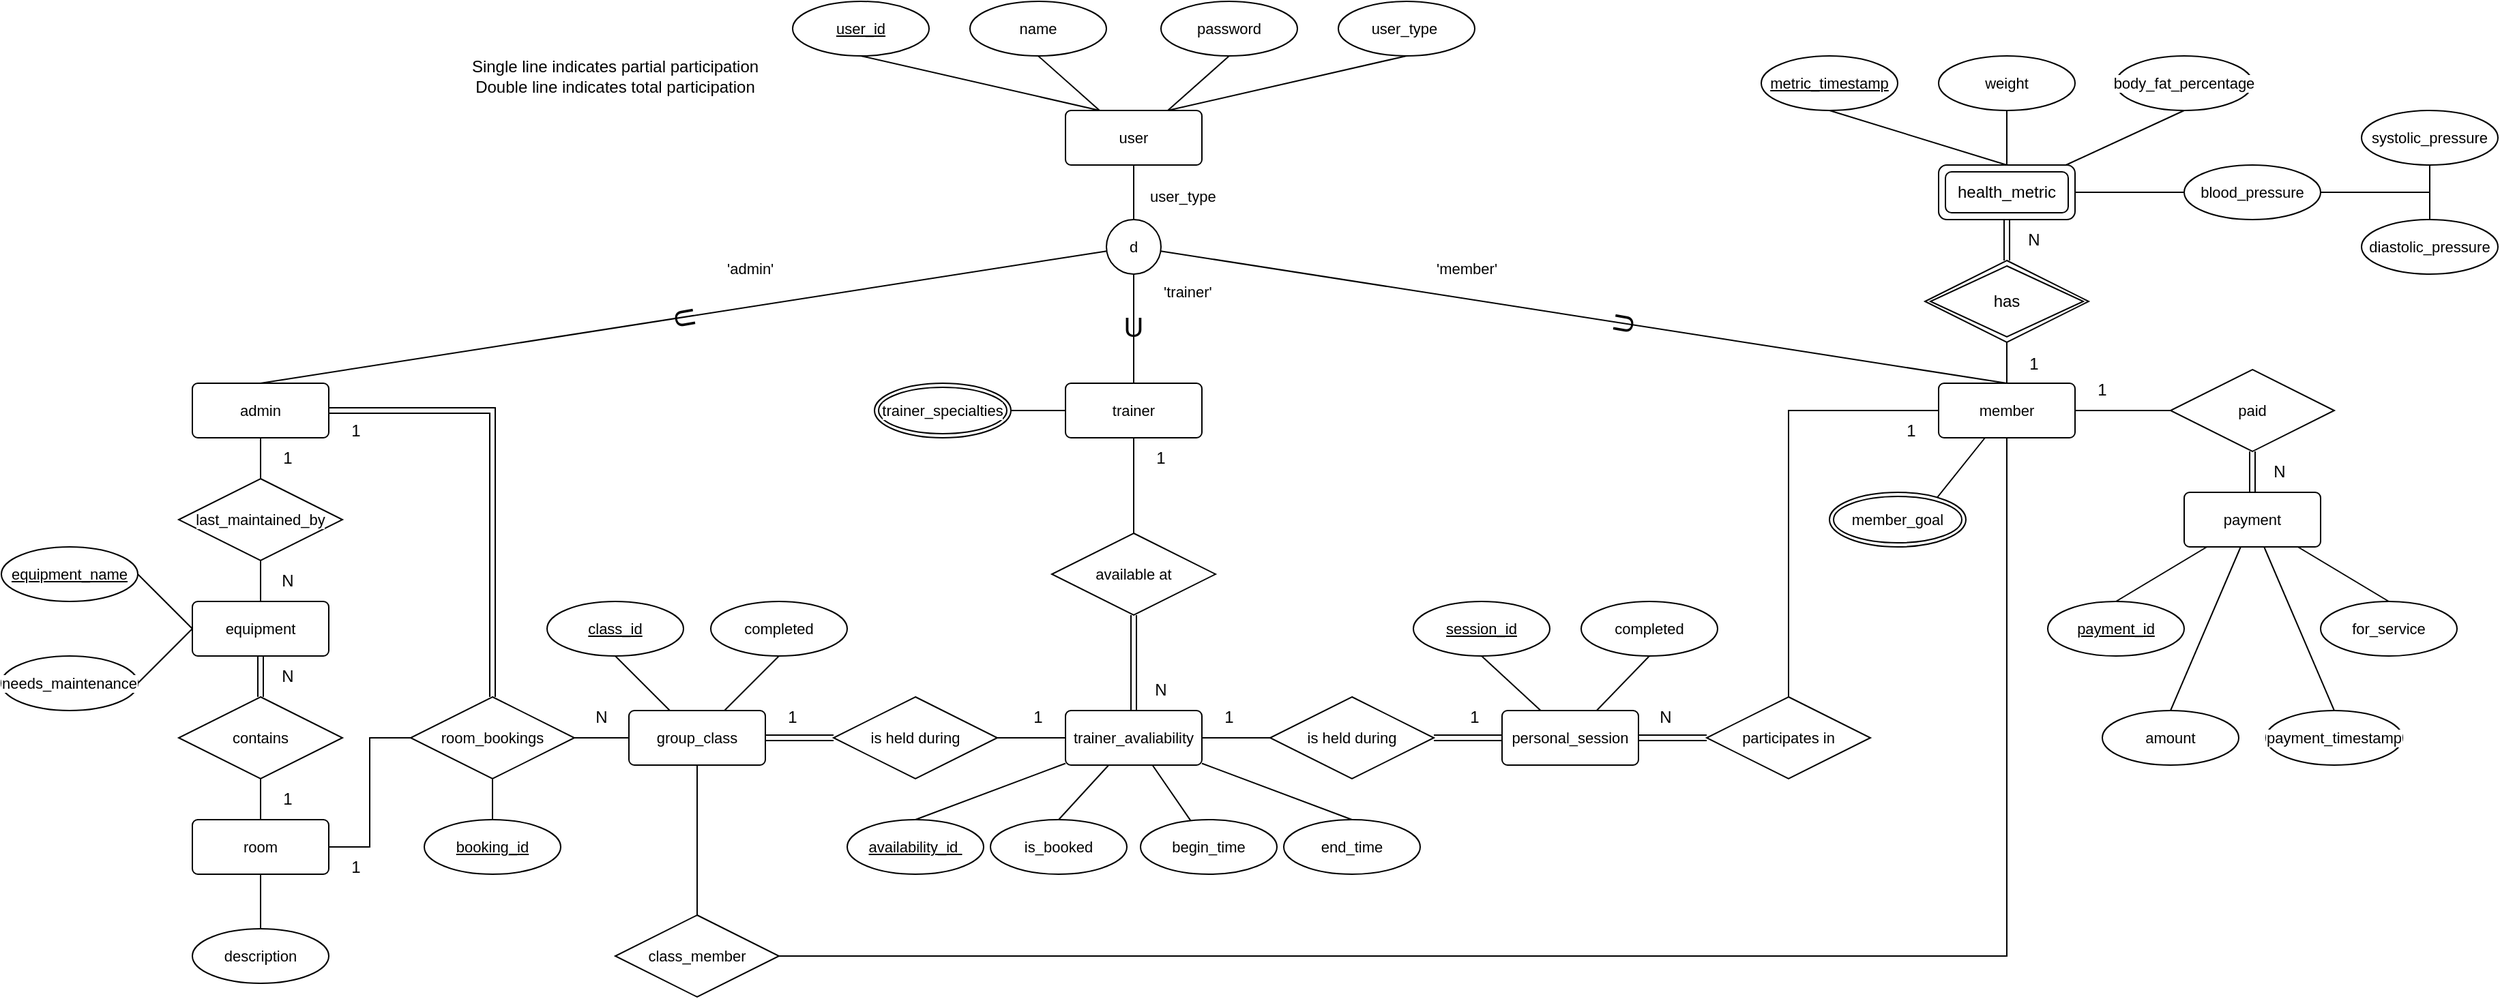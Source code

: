 <mxfile version="24.0.7" type="device">
  <diagram name="Page-1" id="jqLq2-6ZPnOcwyCZR-gv">
    <mxGraphModel dx="1395" dy="891" grid="1" gridSize="10" guides="1" tooltips="1" connect="1" arrows="1" fold="1" page="1" pageScale="1" pageWidth="850" pageHeight="1100" math="0" shadow="0">
      <root>
        <mxCell id="0" />
        <mxCell id="1" parent="0" />
        <mxCell id="Nb1hBGF-NMoUB1KHvelU-2" style="rounded=0;orthogonalLoop=1;jettySize=auto;html=1;endArrow=none;endFill=0;exitX=0.25;exitY=0;exitDx=0;exitDy=0;entryX=0.5;entryY=1;entryDx=0;entryDy=0;" parent="1" source="Nb1hBGF-NMoUB1KHvelU-13" target="Nb1hBGF-NMoUB1KHvelU-5" edge="1">
          <mxGeometry relative="1" as="geometry">
            <mxPoint x="160" y="40" as="targetPoint" />
            <mxPoint x="275" y="80" as="sourcePoint" />
          </mxGeometry>
        </mxCell>
        <mxCell id="Nb1hBGF-NMoUB1KHvelU-3" style="edgeStyle=none;rounded=0;orthogonalLoop=1;jettySize=auto;html=1;strokeColor=default;align=center;verticalAlign=middle;fontFamily=Helvetica;fontSize=11;fontColor=default;labelBackgroundColor=default;endArrow=none;endFill=0;entryX=0.5;entryY=1;entryDx=0;entryDy=0;exitX=0.25;exitY=0;exitDx=0;exitDy=0;" parent="1" source="Nb1hBGF-NMoUB1KHvelU-13" target="Nb1hBGF-NMoUB1KHvelU-7" edge="1">
          <mxGeometry relative="1" as="geometry">
            <mxPoint x="240" y="40" as="targetPoint" />
            <mxPoint x="275" y="80" as="sourcePoint" />
          </mxGeometry>
        </mxCell>
        <mxCell id="Nb1hBGF-NMoUB1KHvelU-4" style="edgeStyle=none;rounded=0;orthogonalLoop=1;jettySize=auto;html=1;exitX=0.75;exitY=0;exitDx=0;exitDy=0;strokeColor=default;align=center;verticalAlign=middle;fontFamily=Helvetica;fontSize=11;fontColor=default;labelBackgroundColor=default;endArrow=none;endFill=0;entryX=0.5;entryY=1;entryDx=0;entryDy=0;" parent="1" source="Nb1hBGF-NMoUB1KHvelU-13" target="Nb1hBGF-NMoUB1KHvelU-6" edge="1">
          <mxGeometry relative="1" as="geometry">
            <mxPoint x="400" y="40" as="targetPoint" />
            <mxPoint x="325" y="80" as="sourcePoint" />
          </mxGeometry>
        </mxCell>
        <mxCell id="Nb1hBGF-NMoUB1KHvelU-9" style="edgeStyle=none;rounded=0;orthogonalLoop=1;jettySize=auto;html=1;entryX=0.5;entryY=1;entryDx=0;entryDy=0;strokeColor=default;align=center;verticalAlign=middle;fontFamily=Helvetica;fontSize=11;fontColor=default;labelBackgroundColor=default;endArrow=none;endFill=0;exitX=0.75;exitY=0;exitDx=0;exitDy=0;" parent="1" source="Nb1hBGF-NMoUB1KHvelU-13" target="Nb1hBGF-NMoUB1KHvelU-8" edge="1">
          <mxGeometry relative="1" as="geometry">
            <mxPoint x="325" y="80" as="sourcePoint" />
          </mxGeometry>
        </mxCell>
        <mxCell id="Nb1hBGF-NMoUB1KHvelU-10" style="edgeStyle=none;rounded=0;orthogonalLoop=1;jettySize=auto;html=1;strokeColor=default;align=center;verticalAlign=middle;fontFamily=Helvetica;fontSize=11;fontColor=default;labelBackgroundColor=default;endArrow=none;endFill=0;" parent="1" edge="1">
          <mxGeometry relative="1" as="geometry">
            <mxPoint x="300" y="160" as="targetPoint" />
            <mxPoint x="300" y="120" as="sourcePoint" />
          </mxGeometry>
        </mxCell>
        <mxCell id="Nb1hBGF-NMoUB1KHvelU-5" value="user_id" style="ellipse;whiteSpace=wrap;html=1;align=center;fontStyle=4;fontFamily=Helvetica;fontSize=11;fontColor=default;labelBackgroundColor=default;" parent="1" vertex="1">
          <mxGeometry x="50" width="100" height="40" as="geometry" />
        </mxCell>
        <mxCell id="Nb1hBGF-NMoUB1KHvelU-6" value="user_type&amp;nbsp;" style="ellipse;whiteSpace=wrap;html=1;align=center;fontFamily=Helvetica;fontSize=11;fontColor=default;labelBackgroundColor=default;" parent="1" vertex="1">
          <mxGeometry x="450" width="100" height="40" as="geometry" />
        </mxCell>
        <mxCell id="Nb1hBGF-NMoUB1KHvelU-7" value="name" style="ellipse;whiteSpace=wrap;html=1;align=center;fontFamily=Helvetica;fontSize=11;fontColor=default;labelBackgroundColor=default;" parent="1" vertex="1">
          <mxGeometry x="180" width="100" height="40" as="geometry" />
        </mxCell>
        <mxCell id="Nb1hBGF-NMoUB1KHvelU-8" value="password" style="ellipse;whiteSpace=wrap;html=1;align=center;fontFamily=Helvetica;fontSize=11;fontColor=default;labelBackgroundColor=default;" parent="1" vertex="1">
          <mxGeometry x="320" width="100" height="40" as="geometry" />
        </mxCell>
        <mxCell id="Nb1hBGF-NMoUB1KHvelU-18" style="edgeStyle=none;rounded=0;orthogonalLoop=1;jettySize=auto;html=1;entryX=0.5;entryY=0;entryDx=0;entryDy=0;strokeColor=default;align=center;verticalAlign=middle;fontFamily=Helvetica;fontSize=11;fontColor=default;labelBackgroundColor=default;endArrow=none;endFill=0;" parent="1" source="Nb1hBGF-NMoUB1KHvelU-11" target="Nb1hBGF-NMoUB1KHvelU-16" edge="1">
          <mxGeometry relative="1" as="geometry" />
        </mxCell>
        <mxCell id="Nb1hBGF-NMoUB1KHvelU-19" style="edgeStyle=none;rounded=0;orthogonalLoop=1;jettySize=auto;html=1;entryX=0.5;entryY=0;entryDx=0;entryDy=0;strokeColor=default;align=center;verticalAlign=middle;fontFamily=Helvetica;fontSize=11;fontColor=default;labelBackgroundColor=default;endArrow=none;endFill=0;" parent="1" source="Nb1hBGF-NMoUB1KHvelU-11" target="Nb1hBGF-NMoUB1KHvelU-17" edge="1">
          <mxGeometry relative="1" as="geometry" />
        </mxCell>
        <mxCell id="Nb1hBGF-NMoUB1KHvelU-20" style="edgeStyle=none;rounded=0;orthogonalLoop=1;jettySize=auto;html=1;entryX=0.5;entryY=0;entryDx=0;entryDy=0;strokeColor=default;align=center;verticalAlign=middle;fontFamily=Helvetica;fontSize=11;fontColor=default;labelBackgroundColor=default;endArrow=none;endFill=0;" parent="1" source="Nb1hBGF-NMoUB1KHvelU-11" target="Nb1hBGF-NMoUB1KHvelU-15" edge="1">
          <mxGeometry relative="1" as="geometry" />
        </mxCell>
        <mxCell id="Nb1hBGF-NMoUB1KHvelU-11" value="d" style="ellipse;whiteSpace=wrap;html=1;aspect=fixed;fontFamily=Helvetica;fontSize=11;fontColor=default;labelBackgroundColor=default;" parent="1" vertex="1">
          <mxGeometry x="280" y="160" width="40" height="40" as="geometry" />
        </mxCell>
        <mxCell id="Nb1hBGF-NMoUB1KHvelU-12" value="&lt;span style=&quot;color: rgb(0, 0, 0); font-family: Helvetica; font-size: 11px; font-style: normal; font-variant-ligatures: normal; font-variant-caps: normal; font-weight: 400; letter-spacing: normal; orphans: 2; text-align: center; text-indent: 0px; text-transform: none; widows: 2; word-spacing: 0px; -webkit-text-stroke-width: 0px; white-space: normal; background-color: rgb(255, 255, 255); text-decoration-thickness: initial; text-decoration-style: initial; text-decoration-color: initial; display: inline !important; float: none;&quot;&gt;user_type&amp;nbsp;&lt;/span&gt;" style="text;whiteSpace=wrap;html=1;fontFamily=Helvetica;fontSize=11;fontColor=default;labelBackgroundColor=default;" parent="1" vertex="1">
          <mxGeometry x="310" y="130" width="60" height="20" as="geometry" />
        </mxCell>
        <mxCell id="Nb1hBGF-NMoUB1KHvelU-13" value="user" style="rounded=1;arcSize=10;whiteSpace=wrap;html=1;align=center;fontFamily=Helvetica;fontSize=11;fontColor=default;labelBackgroundColor=default;" parent="1" vertex="1">
          <mxGeometry x="250" y="80" width="100" height="40" as="geometry" />
        </mxCell>
        <mxCell id="Nb1hBGF-NMoUB1KHvelU-49" style="edgeStyle=none;rounded=0;orthogonalLoop=1;jettySize=auto;html=1;entryX=0.5;entryY=0;entryDx=0;entryDy=0;strokeColor=default;align=center;verticalAlign=middle;fontFamily=Helvetica;fontSize=11;fontColor=default;labelBackgroundColor=default;endArrow=none;endFill=0;" parent="1" source="Nb1hBGF-NMoUB1KHvelU-15" target="Nb1hBGF-NMoUB1KHvelU-47" edge="1">
          <mxGeometry relative="1" as="geometry" />
        </mxCell>
        <mxCell id="G8Z8dAApgUddCqCK2hk4-34" style="edgeStyle=orthogonalEdgeStyle;rounded=0;orthogonalLoop=1;jettySize=auto;html=1;entryX=0.5;entryY=0;entryDx=0;entryDy=0;endArrow=none;endFill=0;shape=link;" edge="1" parent="1" source="Nb1hBGF-NMoUB1KHvelU-15" target="Nb1hBGF-NMoUB1KHvelU-74">
          <mxGeometry relative="1" as="geometry" />
        </mxCell>
        <mxCell id="Nb1hBGF-NMoUB1KHvelU-15" value="admin" style="rounded=1;arcSize=10;whiteSpace=wrap;html=1;align=center;fontFamily=Helvetica;fontSize=11;fontColor=default;labelBackgroundColor=default;" parent="1" vertex="1">
          <mxGeometry x="-390" y="280" width="100" height="40" as="geometry" />
        </mxCell>
        <mxCell id="Nb1hBGF-NMoUB1KHvelU-31" style="edgeStyle=none;rounded=0;orthogonalLoop=1;jettySize=auto;html=1;strokeColor=default;align=center;verticalAlign=middle;fontFamily=Helvetica;fontSize=11;fontColor=default;labelBackgroundColor=default;endArrow=none;endFill=0;entryX=1;entryY=0.5;entryDx=0;entryDy=0;" parent="1" source="Nb1hBGF-NMoUB1KHvelU-16" target="Nb1hBGF-NMoUB1KHvelU-34" edge="1">
          <mxGeometry relative="1" as="geometry">
            <mxPoint x="240" y="360" as="targetPoint" />
          </mxGeometry>
        </mxCell>
        <mxCell id="Nb1hBGF-NMoUB1KHvelU-52" style="edgeStyle=none;rounded=0;orthogonalLoop=1;jettySize=auto;html=1;entryX=0.5;entryY=0;entryDx=0;entryDy=0;strokeColor=default;align=center;verticalAlign=middle;fontFamily=Helvetica;fontSize=11;fontColor=default;labelBackgroundColor=default;endArrow=none;endFill=0;" parent="1" source="Nb1hBGF-NMoUB1KHvelU-16" target="Nb1hBGF-NMoUB1KHvelU-51" edge="1">
          <mxGeometry relative="1" as="geometry" />
        </mxCell>
        <mxCell id="Nb1hBGF-NMoUB1KHvelU-16" value="trainer" style="rounded=1;arcSize=10;whiteSpace=wrap;html=1;align=center;fontFamily=Helvetica;fontSize=11;fontColor=default;labelBackgroundColor=default;" parent="1" vertex="1">
          <mxGeometry x="250" y="280" width="100" height="40" as="geometry" />
        </mxCell>
        <mxCell id="Nb1hBGF-NMoUB1KHvelU-36" style="edgeStyle=none;rounded=0;orthogonalLoop=1;jettySize=auto;html=1;entryX=0.5;entryY=1;entryDx=0;entryDy=0;strokeColor=default;align=center;verticalAlign=middle;fontFamily=Helvetica;fontSize=11;fontColor=default;labelBackgroundColor=default;endArrow=none;endFill=0;" parent="1" source="Nb1hBGF-NMoUB1KHvelU-17" target="Nb1hBGF-NMoUB1KHvelU-35" edge="1">
          <mxGeometry relative="1" as="geometry" />
        </mxCell>
        <mxCell id="Ia7JiegqEmYcbCCpeCiK-2" style="edgeStyle=orthogonalEdgeStyle;rounded=0;orthogonalLoop=1;jettySize=auto;html=1;entryX=0;entryY=0.5;entryDx=0;entryDy=0;endArrow=none;endFill=0;" parent="1" source="Nb1hBGF-NMoUB1KHvelU-17" target="Ia7JiegqEmYcbCCpeCiK-1" edge="1">
          <mxGeometry relative="1" as="geometry" />
        </mxCell>
        <mxCell id="G8Z8dAApgUddCqCK2hk4-2" value="" style="edgeStyle=orthogonalEdgeStyle;rounded=0;orthogonalLoop=1;jettySize=auto;html=1;endArrow=none;endFill=0;" edge="1" parent="1" source="Nb1hBGF-NMoUB1KHvelU-17" target="G8Z8dAApgUddCqCK2hk4-1">
          <mxGeometry relative="1" as="geometry" />
        </mxCell>
        <mxCell id="Nb1hBGF-NMoUB1KHvelU-17" value="member" style="rounded=1;arcSize=10;whiteSpace=wrap;html=1;align=center;fontFamily=Helvetica;fontSize=11;fontColor=default;labelBackgroundColor=default;" parent="1" vertex="1">
          <mxGeometry x="890" y="280" width="100" height="40" as="geometry" />
        </mxCell>
        <mxCell id="Nb1hBGF-NMoUB1KHvelU-23" value="&lt;font style=&quot;font-size: 20px;&quot;&gt;U&lt;/font&gt;" style="text;html=1;align=center;verticalAlign=middle;whiteSpace=wrap;rounded=0;fontFamily=Helvetica;fontSize=11;fontColor=default;labelBackgroundColor=none;rotation=80;" parent="1" vertex="1">
          <mxGeometry x="-58" y="217" width="60" height="30" as="geometry" />
        </mxCell>
        <mxCell id="Nb1hBGF-NMoUB1KHvelU-25" value="&lt;font style=&quot;font-size: 20px;&quot;&gt;U&lt;/font&gt;" style="text;html=1;align=center;verticalAlign=middle;whiteSpace=wrap;rounded=0;fontFamily=Helvetica;fontSize=11;fontColor=default;labelBackgroundColor=none;rotation=-80;" parent="1" vertex="1">
          <mxGeometry x="628" y="221" width="60" height="30" as="geometry" />
        </mxCell>
        <mxCell id="Nb1hBGF-NMoUB1KHvelU-26" value="&lt;font style=&quot;font-size: 20px;&quot;&gt;U&lt;/font&gt;" style="text;html=1;align=center;verticalAlign=middle;whiteSpace=wrap;rounded=0;fontFamily=Helvetica;fontSize=11;fontColor=default;labelBackgroundColor=none;rotation=0;" parent="1" vertex="1">
          <mxGeometry x="270" y="223" width="60" height="30" as="geometry" />
        </mxCell>
        <mxCell id="Nb1hBGF-NMoUB1KHvelU-28" value="&lt;span style=&quot;color: rgb(0, 0, 0); font-family: Helvetica; font-size: 11px; font-style: normal; font-variant-ligatures: normal; font-variant-caps: normal; font-weight: 400; letter-spacing: normal; orphans: 2; text-align: center; text-indent: 0px; text-transform: none; widows: 2; word-spacing: 0px; -webkit-text-stroke-width: 0px; white-space: normal; background-color: rgb(255, 255, 255); text-decoration-thickness: initial; text-decoration-style: initial; text-decoration-color: initial; display: inline !important; float: none;&quot;&gt;&#39;admin&#39;&lt;/span&gt;" style="text;whiteSpace=wrap;html=1;fontFamily=Helvetica;fontSize=11;fontColor=default;labelBackgroundColor=default;" parent="1" vertex="1">
          <mxGeometry y="183" width="60" height="30" as="geometry" />
        </mxCell>
        <mxCell id="Nb1hBGF-NMoUB1KHvelU-29" value="&lt;span style=&quot;color: rgb(0, 0, 0); font-family: Helvetica; font-size: 11px; font-style: normal; font-variant-ligatures: normal; font-variant-caps: normal; font-weight: 400; letter-spacing: normal; orphans: 2; text-align: center; text-indent: 0px; text-transform: none; widows: 2; word-spacing: 0px; -webkit-text-stroke-width: 0px; white-space: normal; background-color: rgb(255, 255, 255); text-decoration-thickness: initial; text-decoration-style: initial; text-decoration-color: initial; display: inline !important; float: none;&quot;&gt;&#39;trainer&#39;&lt;/span&gt;" style="text;whiteSpace=wrap;html=1;fontFamily=Helvetica;fontSize=11;fontColor=default;labelBackgroundColor=default;" parent="1" vertex="1">
          <mxGeometry x="320" y="200" width="60" height="40" as="geometry" />
        </mxCell>
        <mxCell id="Nb1hBGF-NMoUB1KHvelU-30" value="&lt;span style=&quot;color: rgb(0, 0, 0); font-family: Helvetica; font-size: 11px; font-style: normal; font-variant-ligatures: normal; font-variant-caps: normal; font-weight: 400; letter-spacing: normal; orphans: 2; text-align: center; text-indent: 0px; text-transform: none; widows: 2; word-spacing: 0px; -webkit-text-stroke-width: 0px; white-space: normal; background-color: rgb(255, 255, 255); text-decoration-thickness: initial; text-decoration-style: initial; text-decoration-color: initial; display: inline !important; float: none;&quot;&gt;&#39;member&#39;&lt;/span&gt;" style="text;whiteSpace=wrap;html=1;fontFamily=Helvetica;fontSize=11;fontColor=default;labelBackgroundColor=default;" parent="1" vertex="1">
          <mxGeometry x="520" y="183" width="70" height="40" as="geometry" />
        </mxCell>
        <mxCell id="Nb1hBGF-NMoUB1KHvelU-34" value="trainer_specialties" style="ellipse;shape=doubleEllipse;margin=3;whiteSpace=wrap;html=1;align=center;fontFamily=Helvetica;fontSize=11;fontColor=default;labelBackgroundColor=default;" parent="1" vertex="1">
          <mxGeometry x="110" y="280" width="100" height="40" as="geometry" />
        </mxCell>
        <mxCell id="Nb1hBGF-NMoUB1KHvelU-35" value="member_goal" style="ellipse;shape=doubleEllipse;margin=3;whiteSpace=wrap;html=1;align=center;fontFamily=Helvetica;fontSize=11;fontColor=default;labelBackgroundColor=default;" parent="1" vertex="1">
          <mxGeometry x="810" y="360" width="100" height="40" as="geometry" />
        </mxCell>
        <mxCell id="Nb1hBGF-NMoUB1KHvelU-45" style="edgeStyle=none;rounded=0;orthogonalLoop=1;jettySize=auto;html=1;entryX=0.5;entryY=1;entryDx=0;entryDy=0;strokeColor=default;align=center;verticalAlign=middle;fontFamily=Helvetica;fontSize=11;fontColor=default;labelBackgroundColor=default;endArrow=none;endFill=0;shape=link;" parent="1" source="Nb1hBGF-NMoUB1KHvelU-40" target="Nb1hBGF-NMoUB1KHvelU-44" edge="1">
          <mxGeometry relative="1" as="geometry" />
        </mxCell>
        <mxCell id="Nb1hBGF-NMoUB1KHvelU-46" style="edgeStyle=none;rounded=0;orthogonalLoop=1;jettySize=auto;html=1;entryX=0.5;entryY=0;entryDx=0;entryDy=0;strokeColor=default;align=center;verticalAlign=middle;fontFamily=Helvetica;fontSize=11;fontColor=default;labelBackgroundColor=default;endArrow=none;endFill=0;" parent="1" source="Nb1hBGF-NMoUB1KHvelU-40" target="Nb1hBGF-NMoUB1KHvelU-43" edge="1">
          <mxGeometry relative="1" as="geometry" />
        </mxCell>
        <mxCell id="Nb1hBGF-NMoUB1KHvelU-40" value="contains" style="shape=rhombus;perimeter=rhombusPerimeter;whiteSpace=wrap;html=1;align=center;fontFamily=Helvetica;fontSize=11;fontColor=default;labelBackgroundColor=default;" parent="1" vertex="1">
          <mxGeometry x="-400" y="510" width="120" height="60" as="geometry" />
        </mxCell>
        <mxCell id="G8Z8dAApgUddCqCK2hk4-38" style="edgeStyle=orthogonalEdgeStyle;rounded=0;orthogonalLoop=1;jettySize=auto;html=1;endArrow=none;endFill=0;" edge="1" parent="1" source="Nb1hBGF-NMoUB1KHvelU-43" target="G8Z8dAApgUddCqCK2hk4-37">
          <mxGeometry relative="1" as="geometry" />
        </mxCell>
        <mxCell id="Nb1hBGF-NMoUB1KHvelU-43" value="room" style="rounded=1;arcSize=10;whiteSpace=wrap;html=1;align=center;fontFamily=Helvetica;fontSize=11;fontColor=default;labelBackgroundColor=default;" parent="1" vertex="1">
          <mxGeometry x="-390" y="600" width="100" height="40" as="geometry" />
        </mxCell>
        <mxCell id="Nb1hBGF-NMoUB1KHvelU-48" style="edgeStyle=none;rounded=0;orthogonalLoop=1;jettySize=auto;html=1;entryX=0.5;entryY=1;entryDx=0;entryDy=0;strokeColor=default;align=center;verticalAlign=middle;fontFamily=Helvetica;fontSize=11;fontColor=default;labelBackgroundColor=default;endArrow=none;endFill=0;" parent="1" source="Nb1hBGF-NMoUB1KHvelU-44" target="Nb1hBGF-NMoUB1KHvelU-47" edge="1">
          <mxGeometry relative="1" as="geometry" />
        </mxCell>
        <mxCell id="G8Z8dAApgUddCqCK2hk4-43" style="rounded=0;orthogonalLoop=1;jettySize=auto;html=1;entryX=1;entryY=0.5;entryDx=0;entryDy=0;endArrow=none;endFill=0;exitX=0;exitY=0.5;exitDx=0;exitDy=0;" edge="1" parent="1" source="Nb1hBGF-NMoUB1KHvelU-44" target="G8Z8dAApgUddCqCK2hk4-40">
          <mxGeometry relative="1" as="geometry" />
        </mxCell>
        <mxCell id="G8Z8dAApgUddCqCK2hk4-44" style="rounded=0;orthogonalLoop=1;jettySize=auto;html=1;entryX=1;entryY=0.5;entryDx=0;entryDy=0;endArrow=none;endFill=0;exitX=0;exitY=0.5;exitDx=0;exitDy=0;" edge="1" parent="1" source="Nb1hBGF-NMoUB1KHvelU-44" target="G8Z8dAApgUddCqCK2hk4-41">
          <mxGeometry relative="1" as="geometry" />
        </mxCell>
        <mxCell id="Nb1hBGF-NMoUB1KHvelU-44" value="equipment" style="rounded=1;arcSize=10;whiteSpace=wrap;html=1;align=center;fontFamily=Helvetica;fontSize=11;fontColor=default;labelBackgroundColor=default;" parent="1" vertex="1">
          <mxGeometry x="-390" y="440" width="100" height="40" as="geometry" />
        </mxCell>
        <mxCell id="Nb1hBGF-NMoUB1KHvelU-47" value="last_maintained_by" style="shape=rhombus;perimeter=rhombusPerimeter;whiteSpace=wrap;html=1;align=center;fontFamily=Helvetica;fontSize=11;fontColor=default;labelBackgroundColor=default;" parent="1" vertex="1">
          <mxGeometry x="-400" y="350" width="120" height="60" as="geometry" />
        </mxCell>
        <mxCell id="Nb1hBGF-NMoUB1KHvelU-54" style="edgeStyle=none;rounded=0;orthogonalLoop=1;jettySize=auto;html=1;entryX=0.5;entryY=0;entryDx=0;entryDy=0;strokeColor=default;align=center;verticalAlign=middle;fontFamily=Helvetica;fontSize=11;fontColor=default;labelBackgroundColor=default;endArrow=none;endFill=0;shape=link;" parent="1" source="Nb1hBGF-NMoUB1KHvelU-51" target="Nb1hBGF-NMoUB1KHvelU-53" edge="1">
          <mxGeometry relative="1" as="geometry" />
        </mxCell>
        <mxCell id="Nb1hBGF-NMoUB1KHvelU-51" value="available at" style="shape=rhombus;perimeter=rhombusPerimeter;whiteSpace=wrap;html=1;align=center;fontFamily=Helvetica;fontSize=11;fontColor=default;labelBackgroundColor=default;" parent="1" vertex="1">
          <mxGeometry x="240" y="390" width="120" height="60" as="geometry" />
        </mxCell>
        <mxCell id="Nb1hBGF-NMoUB1KHvelU-59" style="edgeStyle=none;rounded=0;orthogonalLoop=1;jettySize=auto;html=1;entryX=0.5;entryY=0;entryDx=0;entryDy=0;strokeColor=default;align=center;verticalAlign=middle;fontFamily=Helvetica;fontSize=11;fontColor=default;labelBackgroundColor=default;endArrow=none;endFill=0;" parent="1" source="Nb1hBGF-NMoUB1KHvelU-53" target="Nb1hBGF-NMoUB1KHvelU-57" edge="1">
          <mxGeometry relative="1" as="geometry" />
        </mxCell>
        <mxCell id="Nb1hBGF-NMoUB1KHvelU-60" style="edgeStyle=none;rounded=0;orthogonalLoop=1;jettySize=auto;html=1;entryX=0.5;entryY=0;entryDx=0;entryDy=0;strokeColor=default;align=center;verticalAlign=middle;fontFamily=Helvetica;fontSize=11;fontColor=default;labelBackgroundColor=default;endArrow=none;endFill=0;" parent="1" source="Nb1hBGF-NMoUB1KHvelU-53" target="Nb1hBGF-NMoUB1KHvelU-56" edge="1">
          <mxGeometry relative="1" as="geometry" />
        </mxCell>
        <mxCell id="Nb1hBGF-NMoUB1KHvelU-61" style="edgeStyle=none;rounded=0;orthogonalLoop=1;jettySize=auto;html=1;entryX=0.5;entryY=0;entryDx=0;entryDy=0;strokeColor=default;align=center;verticalAlign=middle;fontFamily=Helvetica;fontSize=11;fontColor=default;labelBackgroundColor=default;endArrow=none;endFill=0;" parent="1" source="Nb1hBGF-NMoUB1KHvelU-53" target="Nb1hBGF-NMoUB1KHvelU-58" edge="1">
          <mxGeometry relative="1" as="geometry" />
        </mxCell>
        <mxCell id="G8Z8dAApgUddCqCK2hk4-73" style="rounded=0;orthogonalLoop=1;jettySize=auto;html=1;endArrow=none;endFill=0;" edge="1" parent="1" source="Nb1hBGF-NMoUB1KHvelU-53" target="G8Z8dAApgUddCqCK2hk4-72">
          <mxGeometry relative="1" as="geometry" />
        </mxCell>
        <mxCell id="Nb1hBGF-NMoUB1KHvelU-53" value="trainer_avaliability" style="rounded=1;arcSize=10;whiteSpace=wrap;html=1;align=center;fontFamily=Helvetica;fontSize=11;fontColor=default;labelBackgroundColor=default;" parent="1" vertex="1">
          <mxGeometry x="250" y="520" width="100" height="40" as="geometry" />
        </mxCell>
        <mxCell id="Nb1hBGF-NMoUB1KHvelU-56" value="is_booked" style="ellipse;whiteSpace=wrap;html=1;align=center;fontFamily=Helvetica;fontSize=11;fontColor=default;labelBackgroundColor=default;" parent="1" vertex="1">
          <mxGeometry x="195" y="600" width="100" height="40" as="geometry" />
        </mxCell>
        <mxCell id="Nb1hBGF-NMoUB1KHvelU-57" value="availability_id&amp;nbsp;" style="ellipse;whiteSpace=wrap;html=1;align=center;fontStyle=4;fontFamily=Helvetica;fontSize=11;fontColor=default;labelBackgroundColor=default;" parent="1" vertex="1">
          <mxGeometry x="90" y="600" width="100" height="40" as="geometry" />
        </mxCell>
        <mxCell id="Nb1hBGF-NMoUB1KHvelU-58" value="end_time" style="ellipse;whiteSpace=wrap;html=1;align=center;fontFamily=Helvetica;fontSize=11;fontColor=default;labelBackgroundColor=default;" parent="1" vertex="1">
          <mxGeometry x="410" y="600" width="100" height="40" as="geometry" />
        </mxCell>
        <mxCell id="Nb1hBGF-NMoUB1KHvelU-66" value="" style="edgeStyle=none;rounded=0;orthogonalLoop=1;jettySize=auto;html=1;strokeColor=default;align=center;verticalAlign=middle;fontFamily=Helvetica;fontSize=11;fontColor=default;labelBackgroundColor=default;endArrow=none;endFill=0;" parent="1" source="Nb1hBGF-NMoUB1KHvelU-63" target="Nb1hBGF-NMoUB1KHvelU-53" edge="1">
          <mxGeometry relative="1" as="geometry" />
        </mxCell>
        <mxCell id="Nb1hBGF-NMoUB1KHvelU-69" value="" style="edgeStyle=none;rounded=0;orthogonalLoop=1;jettySize=auto;html=1;strokeColor=default;align=center;verticalAlign=middle;fontFamily=Helvetica;fontSize=11;fontColor=default;labelBackgroundColor=default;endArrow=none;endFill=0;shape=link;" parent="1" source="Nb1hBGF-NMoUB1KHvelU-63" target="Nb1hBGF-NMoUB1KHvelU-68" edge="1">
          <mxGeometry relative="1" as="geometry" />
        </mxCell>
        <mxCell id="Nb1hBGF-NMoUB1KHvelU-63" value="is held during" style="shape=rhombus;perimeter=rhombusPerimeter;whiteSpace=wrap;html=1;align=center;fontFamily=Helvetica;fontSize=11;fontColor=default;labelBackgroundColor=default;" parent="1" vertex="1">
          <mxGeometry x="400" y="510" width="120" height="60" as="geometry" />
        </mxCell>
        <mxCell id="Nb1hBGF-NMoUB1KHvelU-65" value="" style="edgeStyle=none;rounded=0;orthogonalLoop=1;jettySize=auto;html=1;strokeColor=default;align=center;verticalAlign=middle;fontFamily=Helvetica;fontSize=11;fontColor=default;labelBackgroundColor=default;endArrow=none;endFill=0;" parent="1" source="Nb1hBGF-NMoUB1KHvelU-64" target="Nb1hBGF-NMoUB1KHvelU-53" edge="1">
          <mxGeometry relative="1" as="geometry" />
        </mxCell>
        <mxCell id="Nb1hBGF-NMoUB1KHvelU-64" value="is held during" style="shape=rhombus;perimeter=rhombusPerimeter;whiteSpace=wrap;html=1;align=center;fontFamily=Helvetica;fontSize=11;fontColor=default;labelBackgroundColor=default;" parent="1" vertex="1">
          <mxGeometry x="80" y="510" width="120" height="60" as="geometry" />
        </mxCell>
        <mxCell id="Nb1hBGF-NMoUB1KHvelU-70" value="" style="edgeStyle=none;rounded=0;orthogonalLoop=1;jettySize=auto;html=1;strokeColor=default;align=center;verticalAlign=middle;fontFamily=Helvetica;fontSize=11;fontColor=default;labelBackgroundColor=default;endArrow=none;endFill=0;shape=link;" parent="1" source="Nb1hBGF-NMoUB1KHvelU-67" target="Nb1hBGF-NMoUB1KHvelU-64" edge="1">
          <mxGeometry relative="1" as="geometry" />
        </mxCell>
        <mxCell id="Nb1hBGF-NMoUB1KHvelU-72" style="edgeStyle=none;rounded=0;orthogonalLoop=1;jettySize=auto;html=1;entryX=0.5;entryY=0;entryDx=0;entryDy=0;strokeColor=default;align=center;verticalAlign=middle;fontFamily=Helvetica;fontSize=11;fontColor=default;labelBackgroundColor=default;endArrow=none;endFill=0;" parent="1" source="Nb1hBGF-NMoUB1KHvelU-67" target="Nb1hBGF-NMoUB1KHvelU-71" edge="1">
          <mxGeometry relative="1" as="geometry" />
        </mxCell>
        <mxCell id="G8Z8dAApgUddCqCK2hk4-30" style="rounded=0;orthogonalLoop=1;jettySize=auto;html=1;entryX=0.5;entryY=1;entryDx=0;entryDy=0;endArrow=none;endFill=0;" edge="1" parent="1" source="Nb1hBGF-NMoUB1KHvelU-67" target="G8Z8dAApgUddCqCK2hk4-29">
          <mxGeometry relative="1" as="geometry" />
        </mxCell>
        <mxCell id="G8Z8dAApgUddCqCK2hk4-48" style="rounded=0;orthogonalLoop=1;jettySize=auto;html=1;entryX=0.5;entryY=1;entryDx=0;entryDy=0;endArrow=none;endFill=0;" edge="1" parent="1" source="Nb1hBGF-NMoUB1KHvelU-67" target="G8Z8dAApgUddCqCK2hk4-47">
          <mxGeometry relative="1" as="geometry" />
        </mxCell>
        <mxCell id="Nb1hBGF-NMoUB1KHvelU-67" value="group_class" style="rounded=1;arcSize=10;whiteSpace=wrap;html=1;align=center;fontFamily=Helvetica;fontSize=11;fontColor=default;labelBackgroundColor=default;" parent="1" vertex="1">
          <mxGeometry x="-70" y="520" width="100" height="40" as="geometry" />
        </mxCell>
        <mxCell id="Nb1hBGF-NMoUB1KHvelU-83" value="" style="edgeStyle=none;rounded=0;orthogonalLoop=1;jettySize=auto;html=1;strokeColor=default;align=center;verticalAlign=middle;fontFamily=Helvetica;fontSize=11;fontColor=default;labelBackgroundColor=default;endArrow=none;endFill=0;shape=link;" parent="1" source="Nb1hBGF-NMoUB1KHvelU-68" target="Nb1hBGF-NMoUB1KHvelU-82" edge="1">
          <mxGeometry relative="1" as="geometry" />
        </mxCell>
        <mxCell id="G8Z8dAApgUddCqCK2hk4-28" value="" style="rounded=0;orthogonalLoop=1;jettySize=auto;html=1;endArrow=none;endFill=0;entryX=0.5;entryY=1;entryDx=0;entryDy=0;" edge="1" parent="1" source="Nb1hBGF-NMoUB1KHvelU-68" target="G8Z8dAApgUddCqCK2hk4-27">
          <mxGeometry relative="1" as="geometry" />
        </mxCell>
        <mxCell id="G8Z8dAApgUddCqCK2hk4-46" style="rounded=0;orthogonalLoop=1;jettySize=auto;html=1;entryX=0.5;entryY=1;entryDx=0;entryDy=0;endArrow=none;endFill=0;" edge="1" parent="1" source="Nb1hBGF-NMoUB1KHvelU-68" target="G8Z8dAApgUddCqCK2hk4-45">
          <mxGeometry relative="1" as="geometry" />
        </mxCell>
        <mxCell id="Nb1hBGF-NMoUB1KHvelU-68" value="personal_session" style="rounded=1;arcSize=10;whiteSpace=wrap;html=1;align=center;fontFamily=Helvetica;fontSize=11;fontColor=default;labelBackgroundColor=default;" parent="1" vertex="1">
          <mxGeometry x="570" y="520" width="100" height="40" as="geometry" />
        </mxCell>
        <mxCell id="Nb1hBGF-NMoUB1KHvelU-73" style="edgeStyle=orthogonalEdgeStyle;rounded=0;orthogonalLoop=1;jettySize=auto;html=1;entryX=0.5;entryY=1;entryDx=0;entryDy=0;strokeColor=default;align=center;verticalAlign=middle;fontFamily=Helvetica;fontSize=11;fontColor=default;labelBackgroundColor=default;endArrow=none;endFill=0;" parent="1" source="Nb1hBGF-NMoUB1KHvelU-71" target="Nb1hBGF-NMoUB1KHvelU-17" edge="1">
          <mxGeometry relative="1" as="geometry" />
        </mxCell>
        <mxCell id="Nb1hBGF-NMoUB1KHvelU-71" value="class_member" style="shape=rhombus;perimeter=rhombusPerimeter;whiteSpace=wrap;html=1;align=center;fontFamily=Helvetica;fontSize=11;fontColor=default;labelBackgroundColor=default;" parent="1" vertex="1">
          <mxGeometry x="-80" y="670" width="120" height="60" as="geometry" />
        </mxCell>
        <mxCell id="Nb1hBGF-NMoUB1KHvelU-75" value="" style="edgeStyle=none;rounded=0;orthogonalLoop=1;jettySize=auto;html=1;strokeColor=default;align=center;verticalAlign=middle;fontFamily=Helvetica;fontSize=11;fontColor=default;labelBackgroundColor=default;endArrow=none;endFill=0;" parent="1" source="Nb1hBGF-NMoUB1KHvelU-74" target="Nb1hBGF-NMoUB1KHvelU-67" edge="1">
          <mxGeometry relative="1" as="geometry" />
        </mxCell>
        <mxCell id="Nb1hBGF-NMoUB1KHvelU-77" style="edgeStyle=orthogonalEdgeStyle;rounded=0;orthogonalLoop=1;jettySize=auto;html=1;entryX=1;entryY=0.5;entryDx=0;entryDy=0;strokeColor=default;align=center;verticalAlign=middle;fontFamily=Helvetica;fontSize=11;fontColor=default;labelBackgroundColor=default;endArrow=none;endFill=0;exitX=0;exitY=0.5;exitDx=0;exitDy=0;" parent="1" source="Nb1hBGF-NMoUB1KHvelU-74" target="Nb1hBGF-NMoUB1KHvelU-43" edge="1">
          <mxGeometry relative="1" as="geometry">
            <Array as="points">
              <mxPoint x="-260" y="540" />
              <mxPoint x="-260" y="620" />
            </Array>
          </mxGeometry>
        </mxCell>
        <mxCell id="G8Z8dAApgUddCqCK2hk4-36" value="" style="edgeStyle=orthogonalEdgeStyle;rounded=0;orthogonalLoop=1;jettySize=auto;html=1;endArrow=none;endFill=0;" edge="1" parent="1" source="Nb1hBGF-NMoUB1KHvelU-74" target="G8Z8dAApgUddCqCK2hk4-35">
          <mxGeometry relative="1" as="geometry" />
        </mxCell>
        <mxCell id="Nb1hBGF-NMoUB1KHvelU-74" value="room_bookings" style="shape=rhombus;perimeter=rhombusPerimeter;whiteSpace=wrap;html=1;align=center;fontFamily=Helvetica;fontSize=11;fontColor=default;labelBackgroundColor=default;" parent="1" vertex="1">
          <mxGeometry x="-230" y="510" width="120" height="60" as="geometry" />
        </mxCell>
        <mxCell id="Nb1hBGF-NMoUB1KHvelU-84" style="edgeStyle=orthogonalEdgeStyle;rounded=0;orthogonalLoop=1;jettySize=auto;html=1;entryX=0;entryY=0.5;entryDx=0;entryDy=0;strokeColor=default;align=center;verticalAlign=middle;fontFamily=Helvetica;fontSize=11;fontColor=default;labelBackgroundColor=default;endArrow=none;endFill=0;" parent="1" source="Nb1hBGF-NMoUB1KHvelU-82" target="Nb1hBGF-NMoUB1KHvelU-17" edge="1">
          <mxGeometry relative="1" as="geometry">
            <Array as="points">
              <mxPoint x="780" y="300" />
            </Array>
          </mxGeometry>
        </mxCell>
        <mxCell id="Nb1hBGF-NMoUB1KHvelU-82" value="participates in" style="shape=rhombus;perimeter=rhombusPerimeter;whiteSpace=wrap;html=1;align=center;fontFamily=Helvetica;fontSize=11;fontColor=default;labelBackgroundColor=default;" parent="1" vertex="1">
          <mxGeometry x="720" y="510" width="120" height="60" as="geometry" />
        </mxCell>
        <mxCell id="Ia7JiegqEmYcbCCpeCiK-4" style="edgeStyle=orthogonalEdgeStyle;rounded=0;orthogonalLoop=1;jettySize=auto;html=1;entryX=0.5;entryY=0;entryDx=0;entryDy=0;endArrow=none;endFill=0;shape=link;" parent="1" source="Ia7JiegqEmYcbCCpeCiK-1" target="Ia7JiegqEmYcbCCpeCiK-3" edge="1">
          <mxGeometry relative="1" as="geometry" />
        </mxCell>
        <mxCell id="Ia7JiegqEmYcbCCpeCiK-1" value="paid" style="shape=rhombus;perimeter=rhombusPerimeter;whiteSpace=wrap;html=1;align=center;fontFamily=Helvetica;fontSize=11;fontColor=default;labelBackgroundColor=default;" parent="1" vertex="1">
          <mxGeometry x="1060" y="270" width="120" height="60" as="geometry" />
        </mxCell>
        <mxCell id="G8Z8dAApgUddCqCK2hk4-19" style="rounded=0;orthogonalLoop=1;jettySize=auto;html=1;entryX=0.5;entryY=0;entryDx=0;entryDy=0;endArrow=none;endFill=0;" edge="1" parent="1" source="Ia7JiegqEmYcbCCpeCiK-3" target="Ia7JiegqEmYcbCCpeCiK-6">
          <mxGeometry relative="1" as="geometry" />
        </mxCell>
        <mxCell id="G8Z8dAApgUddCqCK2hk4-20" style="rounded=0;orthogonalLoop=1;jettySize=auto;html=1;entryX=0.5;entryY=0;entryDx=0;entryDy=0;endArrow=none;endFill=0;" edge="1" parent="1" source="Ia7JiegqEmYcbCCpeCiK-3" target="Ia7JiegqEmYcbCCpeCiK-5">
          <mxGeometry relative="1" as="geometry" />
        </mxCell>
        <mxCell id="G8Z8dAApgUddCqCK2hk4-25" style="rounded=0;orthogonalLoop=1;jettySize=auto;html=1;entryX=0.5;entryY=0;entryDx=0;entryDy=0;endArrow=none;endFill=0;" edge="1" parent="1" source="Ia7JiegqEmYcbCCpeCiK-3" target="G8Z8dAApgUddCqCK2hk4-21">
          <mxGeometry relative="1" as="geometry" />
        </mxCell>
        <mxCell id="G8Z8dAApgUddCqCK2hk4-26" style="rounded=0;orthogonalLoop=1;jettySize=auto;html=1;entryX=0.5;entryY=0;entryDx=0;entryDy=0;endArrow=none;endFill=0;" edge="1" parent="1" source="Ia7JiegqEmYcbCCpeCiK-3" target="G8Z8dAApgUddCqCK2hk4-24">
          <mxGeometry relative="1" as="geometry" />
        </mxCell>
        <mxCell id="Ia7JiegqEmYcbCCpeCiK-3" value="payment" style="rounded=1;arcSize=10;whiteSpace=wrap;html=1;align=center;fontFamily=Helvetica;fontSize=11;fontColor=default;labelBackgroundColor=default;" parent="1" vertex="1">
          <mxGeometry x="1070" y="360" width="100" height="40" as="geometry" />
        </mxCell>
        <mxCell id="Ia7JiegqEmYcbCCpeCiK-5" value="&lt;u&gt;payment_id&lt;/u&gt;" style="ellipse;whiteSpace=wrap;html=1;align=center;fontFamily=Helvetica;fontSize=11;fontColor=default;labelBackgroundColor=default;" parent="1" vertex="1">
          <mxGeometry x="970" y="440" width="100" height="40" as="geometry" />
        </mxCell>
        <mxCell id="Ia7JiegqEmYcbCCpeCiK-6" value="amount" style="ellipse;whiteSpace=wrap;html=1;align=center;fontFamily=Helvetica;fontSize=11;fontColor=default;labelBackgroundColor=default;" parent="1" vertex="1">
          <mxGeometry x="1010" y="520" width="100" height="40" as="geometry" />
        </mxCell>
        <mxCell id="G8Z8dAApgUddCqCK2hk4-4" value="" style="edgeStyle=orthogonalEdgeStyle;rounded=0;orthogonalLoop=1;jettySize=auto;html=1;endArrow=none;endFill=0;entryX=0.5;entryY=1;entryDx=0;entryDy=0;shape=link;" edge="1" parent="1" source="G8Z8dAApgUddCqCK2hk4-1" target="G8Z8dAApgUddCqCK2hk4-5">
          <mxGeometry relative="1" as="geometry">
            <mxPoint x="940" y="160" as="targetPoint" />
          </mxGeometry>
        </mxCell>
        <mxCell id="G8Z8dAApgUddCqCK2hk4-1" value="has" style="shape=rhombus;double=1;perimeter=rhombusPerimeter;whiteSpace=wrap;html=1;align=center;" vertex="1" parent="1">
          <mxGeometry x="880" y="190" width="120" height="60" as="geometry" />
        </mxCell>
        <mxCell id="G8Z8dAApgUddCqCK2hk4-10" style="rounded=0;orthogonalLoop=1;jettySize=auto;html=1;exitX=0.5;exitY=0;exitDx=0;exitDy=0;entryX=0.5;entryY=1;entryDx=0;entryDy=0;endArrow=none;endFill=0;" edge="1" parent="1" source="G8Z8dAApgUddCqCK2hk4-5" target="G8Z8dAApgUddCqCK2hk4-6">
          <mxGeometry relative="1" as="geometry" />
        </mxCell>
        <mxCell id="G8Z8dAApgUddCqCK2hk4-11" style="edgeStyle=orthogonalEdgeStyle;rounded=0;orthogonalLoop=1;jettySize=auto;html=1;entryX=0.5;entryY=1;entryDx=0;entryDy=0;endArrow=none;endFill=0;" edge="1" parent="1" source="G8Z8dAApgUddCqCK2hk4-5" target="G8Z8dAApgUddCqCK2hk4-7">
          <mxGeometry relative="1" as="geometry" />
        </mxCell>
        <mxCell id="G8Z8dAApgUddCqCK2hk4-12" style="rounded=0;orthogonalLoop=1;jettySize=auto;html=1;entryX=0.5;entryY=1;entryDx=0;entryDy=0;endArrow=none;endFill=0;" edge="1" parent="1" source="G8Z8dAApgUddCqCK2hk4-5" target="G8Z8dAApgUddCqCK2hk4-8">
          <mxGeometry relative="1" as="geometry" />
        </mxCell>
        <mxCell id="G8Z8dAApgUddCqCK2hk4-13" style="edgeStyle=orthogonalEdgeStyle;rounded=0;orthogonalLoop=1;jettySize=auto;html=1;entryX=0;entryY=0.5;entryDx=0;entryDy=0;endArrow=none;endFill=0;" edge="1" parent="1" source="G8Z8dAApgUddCqCK2hk4-5" target="G8Z8dAApgUddCqCK2hk4-9">
          <mxGeometry relative="1" as="geometry" />
        </mxCell>
        <mxCell id="G8Z8dAApgUddCqCK2hk4-5" value="health_metric" style="shape=ext;margin=3;double=1;whiteSpace=wrap;html=1;align=center;rounded=1;" vertex="1" parent="1">
          <mxGeometry x="890" y="120" width="100" height="40" as="geometry" />
        </mxCell>
        <mxCell id="G8Z8dAApgUddCqCK2hk4-6" value="&lt;u&gt;metric_timestamp&lt;/u&gt;" style="ellipse;whiteSpace=wrap;html=1;align=center;fontFamily=Helvetica;fontSize=11;fontColor=default;labelBackgroundColor=default;" vertex="1" parent="1">
          <mxGeometry x="760" y="40" width="100" height="40" as="geometry" />
        </mxCell>
        <mxCell id="G8Z8dAApgUddCqCK2hk4-7" value="weight" style="ellipse;whiteSpace=wrap;html=1;align=center;fontFamily=Helvetica;fontSize=11;fontColor=default;labelBackgroundColor=default;" vertex="1" parent="1">
          <mxGeometry x="890" y="40" width="100" height="40" as="geometry" />
        </mxCell>
        <mxCell id="G8Z8dAApgUddCqCK2hk4-8" value="body_fat_percentage" style="ellipse;whiteSpace=wrap;html=1;align=center;fontFamily=Helvetica;fontSize=11;fontColor=default;labelBackgroundColor=default;" vertex="1" parent="1">
          <mxGeometry x="1020" y="40" width="100" height="40" as="geometry" />
        </mxCell>
        <mxCell id="G8Z8dAApgUddCqCK2hk4-17" style="edgeStyle=orthogonalEdgeStyle;rounded=0;orthogonalLoop=1;jettySize=auto;html=1;entryX=0.5;entryY=1;entryDx=0;entryDy=0;endArrow=none;endFill=0;" edge="1" parent="1" source="G8Z8dAApgUddCqCK2hk4-9" target="G8Z8dAApgUddCqCK2hk4-15">
          <mxGeometry relative="1" as="geometry" />
        </mxCell>
        <mxCell id="G8Z8dAApgUddCqCK2hk4-18" style="edgeStyle=orthogonalEdgeStyle;rounded=0;orthogonalLoop=1;jettySize=auto;html=1;entryX=0.5;entryY=0;entryDx=0;entryDy=0;endArrow=none;endFill=0;" edge="1" parent="1" source="G8Z8dAApgUddCqCK2hk4-9" target="G8Z8dAApgUddCqCK2hk4-16">
          <mxGeometry relative="1" as="geometry" />
        </mxCell>
        <mxCell id="G8Z8dAApgUddCqCK2hk4-9" value="blood_pressure" style="ellipse;whiteSpace=wrap;html=1;align=center;fontFamily=Helvetica;fontSize=11;fontColor=default;labelBackgroundColor=default;" vertex="1" parent="1">
          <mxGeometry x="1070" y="120" width="100" height="40" as="geometry" />
        </mxCell>
        <mxCell id="G8Z8dAApgUddCqCK2hk4-15" value="systolic_pressure" style="ellipse;whiteSpace=wrap;html=1;align=center;fontFamily=Helvetica;fontSize=11;fontColor=default;labelBackgroundColor=default;" vertex="1" parent="1">
          <mxGeometry x="1200" y="80" width="100" height="40" as="geometry" />
        </mxCell>
        <mxCell id="G8Z8dAApgUddCqCK2hk4-16" value="diastolic_pressure" style="ellipse;whiteSpace=wrap;html=1;align=center;fontFamily=Helvetica;fontSize=11;fontColor=default;labelBackgroundColor=default;" vertex="1" parent="1">
          <mxGeometry x="1200" y="160" width="100" height="40" as="geometry" />
        </mxCell>
        <mxCell id="G8Z8dAApgUddCqCK2hk4-21" value="payment_timestamp" style="ellipse;whiteSpace=wrap;html=1;align=center;fontFamily=Helvetica;fontSize=11;fontColor=default;labelBackgroundColor=default;" vertex="1" parent="1">
          <mxGeometry x="1130" y="520" width="100" height="40" as="geometry" />
        </mxCell>
        <mxCell id="G8Z8dAApgUddCqCK2hk4-24" value="for_service" style="ellipse;whiteSpace=wrap;html=1;align=center;fontFamily=Helvetica;fontSize=11;fontColor=default;labelBackgroundColor=default;" vertex="1" parent="1">
          <mxGeometry x="1170" y="440" width="100" height="40" as="geometry" />
        </mxCell>
        <mxCell id="G8Z8dAApgUddCqCK2hk4-27" value="completed" style="ellipse;whiteSpace=wrap;html=1;align=center;fontFamily=Helvetica;fontSize=11;fontColor=default;labelBackgroundColor=default;" vertex="1" parent="1">
          <mxGeometry x="628" y="440" width="100" height="40" as="geometry" />
        </mxCell>
        <mxCell id="G8Z8dAApgUddCqCK2hk4-29" value="completed" style="ellipse;whiteSpace=wrap;html=1;align=center;fontFamily=Helvetica;fontSize=11;fontColor=default;labelBackgroundColor=default;" vertex="1" parent="1">
          <mxGeometry x="-10" y="440" width="100" height="40" as="geometry" />
        </mxCell>
        <mxCell id="G8Z8dAApgUddCqCK2hk4-35" value="booking_id" style="ellipse;whiteSpace=wrap;html=1;align=center;fontStyle=4;fontFamily=Helvetica;fontSize=11;fontColor=default;labelBackgroundColor=default;" vertex="1" parent="1">
          <mxGeometry x="-220" y="600" width="100" height="40" as="geometry" />
        </mxCell>
        <mxCell id="G8Z8dAApgUddCqCK2hk4-37" value="description" style="ellipse;whiteSpace=wrap;html=1;align=center;fontFamily=Helvetica;fontSize=11;fontColor=default;labelBackgroundColor=default;" vertex="1" parent="1">
          <mxGeometry x="-390" y="680" width="100" height="40" as="geometry" />
        </mxCell>
        <mxCell id="G8Z8dAApgUddCqCK2hk4-40" value="&lt;u&gt;equipment_name&lt;/u&gt;" style="ellipse;whiteSpace=wrap;html=1;align=center;fontFamily=Helvetica;fontSize=11;fontColor=default;labelBackgroundColor=default;" vertex="1" parent="1">
          <mxGeometry x="-530" y="400" width="100" height="40" as="geometry" />
        </mxCell>
        <mxCell id="G8Z8dAApgUddCqCK2hk4-41" value="needs_maintenance" style="ellipse;whiteSpace=wrap;html=1;align=center;fontFamily=Helvetica;fontSize=11;fontColor=default;labelBackgroundColor=default;" vertex="1" parent="1">
          <mxGeometry x="-530" y="480" width="100" height="40" as="geometry" />
        </mxCell>
        <mxCell id="G8Z8dAApgUddCqCK2hk4-45" value="&lt;u&gt;session_id&lt;/u&gt;" style="ellipse;whiteSpace=wrap;html=1;align=center;fontFamily=Helvetica;fontSize=11;fontColor=default;labelBackgroundColor=default;" vertex="1" parent="1">
          <mxGeometry x="505" y="440" width="100" height="40" as="geometry" />
        </mxCell>
        <mxCell id="G8Z8dAApgUddCqCK2hk4-47" value="&lt;u&gt;class_id&lt;/u&gt;" style="ellipse;whiteSpace=wrap;html=1;align=center;fontFamily=Helvetica;fontSize=11;fontColor=default;labelBackgroundColor=default;" vertex="1" parent="1">
          <mxGeometry x="-130" y="440" width="100" height="40" as="geometry" />
        </mxCell>
        <mxCell id="G8Z8dAApgUddCqCK2hk4-49" value="N" style="text;html=1;align=center;verticalAlign=middle;whiteSpace=wrap;rounded=0;" vertex="1" parent="1">
          <mxGeometry x="300" y="490" width="40" height="30" as="geometry" />
        </mxCell>
        <mxCell id="G8Z8dAApgUddCqCK2hk4-50" value="1" style="text;html=1;align=center;verticalAlign=middle;whiteSpace=wrap;rounded=0;" vertex="1" parent="1">
          <mxGeometry x="300" y="320" width="40" height="30" as="geometry" />
        </mxCell>
        <mxCell id="G8Z8dAApgUddCqCK2hk4-52" value="Single line indicates partial participation&lt;div&gt;Double line indicates total participation&lt;/div&gt;" style="text;html=1;align=center;verticalAlign=middle;whiteSpace=wrap;rounded=0;" vertex="1" parent="1">
          <mxGeometry x="-200" y="40" width="240" height="30" as="geometry" />
        </mxCell>
        <mxCell id="G8Z8dAApgUddCqCK2hk4-53" value="1" style="text;html=1;align=center;verticalAlign=middle;whiteSpace=wrap;rounded=0;" vertex="1" parent="1">
          <mxGeometry x="350" y="510" width="40" height="30" as="geometry" />
        </mxCell>
        <mxCell id="G8Z8dAApgUddCqCK2hk4-54" value="1" style="text;html=1;align=center;verticalAlign=middle;whiteSpace=wrap;rounded=0;" vertex="1" parent="1">
          <mxGeometry x="530" y="510" width="40" height="30" as="geometry" />
        </mxCell>
        <mxCell id="G8Z8dAApgUddCqCK2hk4-57" value="1" style="text;html=1;align=center;verticalAlign=middle;whiteSpace=wrap;rounded=0;" vertex="1" parent="1">
          <mxGeometry x="210" y="510" width="40" height="30" as="geometry" />
        </mxCell>
        <mxCell id="G8Z8dAApgUddCqCK2hk4-58" value="1" style="text;html=1;align=center;verticalAlign=middle;whiteSpace=wrap;rounded=0;" vertex="1" parent="1">
          <mxGeometry x="30" y="510" width="40" height="30" as="geometry" />
        </mxCell>
        <mxCell id="G8Z8dAApgUddCqCK2hk4-59" value="N" style="text;html=1;align=center;verticalAlign=middle;whiteSpace=wrap;rounded=0;" vertex="1" parent="1">
          <mxGeometry x="-110" y="510" width="40" height="30" as="geometry" />
        </mxCell>
        <mxCell id="G8Z8dAApgUddCqCK2hk4-60" value="1" style="text;html=1;align=center;verticalAlign=middle;whiteSpace=wrap;rounded=0;" vertex="1" parent="1">
          <mxGeometry x="-290" y="620" width="40" height="30" as="geometry" />
        </mxCell>
        <mxCell id="G8Z8dAApgUddCqCK2hk4-61" value="1" style="text;html=1;align=center;verticalAlign=middle;whiteSpace=wrap;rounded=0;" vertex="1" parent="1">
          <mxGeometry x="-290" y="300" width="40" height="30" as="geometry" />
        </mxCell>
        <mxCell id="G8Z8dAApgUddCqCK2hk4-62" value="1" style="text;html=1;align=center;verticalAlign=middle;whiteSpace=wrap;rounded=0;" vertex="1" parent="1">
          <mxGeometry x="-340" y="570" width="40" height="30" as="geometry" />
        </mxCell>
        <mxCell id="G8Z8dAApgUddCqCK2hk4-63" value="N" style="text;html=1;align=center;verticalAlign=middle;whiteSpace=wrap;rounded=0;" vertex="1" parent="1">
          <mxGeometry x="-340" y="480" width="40" height="30" as="geometry" />
        </mxCell>
        <mxCell id="G8Z8dAApgUddCqCK2hk4-64" value="1" style="text;html=1;align=center;verticalAlign=middle;whiteSpace=wrap;rounded=0;" vertex="1" parent="1">
          <mxGeometry x="-340" y="320" width="40" height="30" as="geometry" />
        </mxCell>
        <mxCell id="G8Z8dAApgUddCqCK2hk4-65" value="N" style="text;html=1;align=center;verticalAlign=middle;whiteSpace=wrap;rounded=0;" vertex="1" parent="1">
          <mxGeometry x="-340" y="410" width="40" height="30" as="geometry" />
        </mxCell>
        <mxCell id="G8Z8dAApgUddCqCK2hk4-66" value="1" style="text;html=1;align=center;verticalAlign=middle;whiteSpace=wrap;rounded=0;" vertex="1" parent="1">
          <mxGeometry x="850" y="300" width="40" height="30" as="geometry" />
        </mxCell>
        <mxCell id="G8Z8dAApgUddCqCK2hk4-67" value="N" style="text;html=1;align=center;verticalAlign=middle;whiteSpace=wrap;rounded=0;" vertex="1" parent="1">
          <mxGeometry x="670" y="510" width="40" height="30" as="geometry" />
        </mxCell>
        <mxCell id="G8Z8dAApgUddCqCK2hk4-68" value="N" style="text;html=1;align=center;verticalAlign=middle;whiteSpace=wrap;rounded=0;" vertex="1" parent="1">
          <mxGeometry x="940" y="160" width="40" height="30" as="geometry" />
        </mxCell>
        <mxCell id="G8Z8dAApgUddCqCK2hk4-69" value="1" style="text;html=1;align=center;verticalAlign=middle;whiteSpace=wrap;rounded=0;" vertex="1" parent="1">
          <mxGeometry x="940" y="251" width="40" height="30" as="geometry" />
        </mxCell>
        <mxCell id="G8Z8dAApgUddCqCK2hk4-70" value="1" style="text;html=1;align=center;verticalAlign=middle;whiteSpace=wrap;rounded=0;" vertex="1" parent="1">
          <mxGeometry x="990" y="270" width="40" height="30" as="geometry" />
        </mxCell>
        <mxCell id="G8Z8dAApgUddCqCK2hk4-71" value="N" style="text;html=1;align=center;verticalAlign=middle;whiteSpace=wrap;rounded=0;" vertex="1" parent="1">
          <mxGeometry x="1120" y="330" width="40" height="30" as="geometry" />
        </mxCell>
        <mxCell id="G8Z8dAApgUddCqCK2hk4-72" value="begin_time" style="ellipse;whiteSpace=wrap;html=1;align=center;fontFamily=Helvetica;fontSize=11;fontColor=default;labelBackgroundColor=default;" vertex="1" parent="1">
          <mxGeometry x="305" y="600" width="100" height="40" as="geometry" />
        </mxCell>
      </root>
    </mxGraphModel>
  </diagram>
</mxfile>
